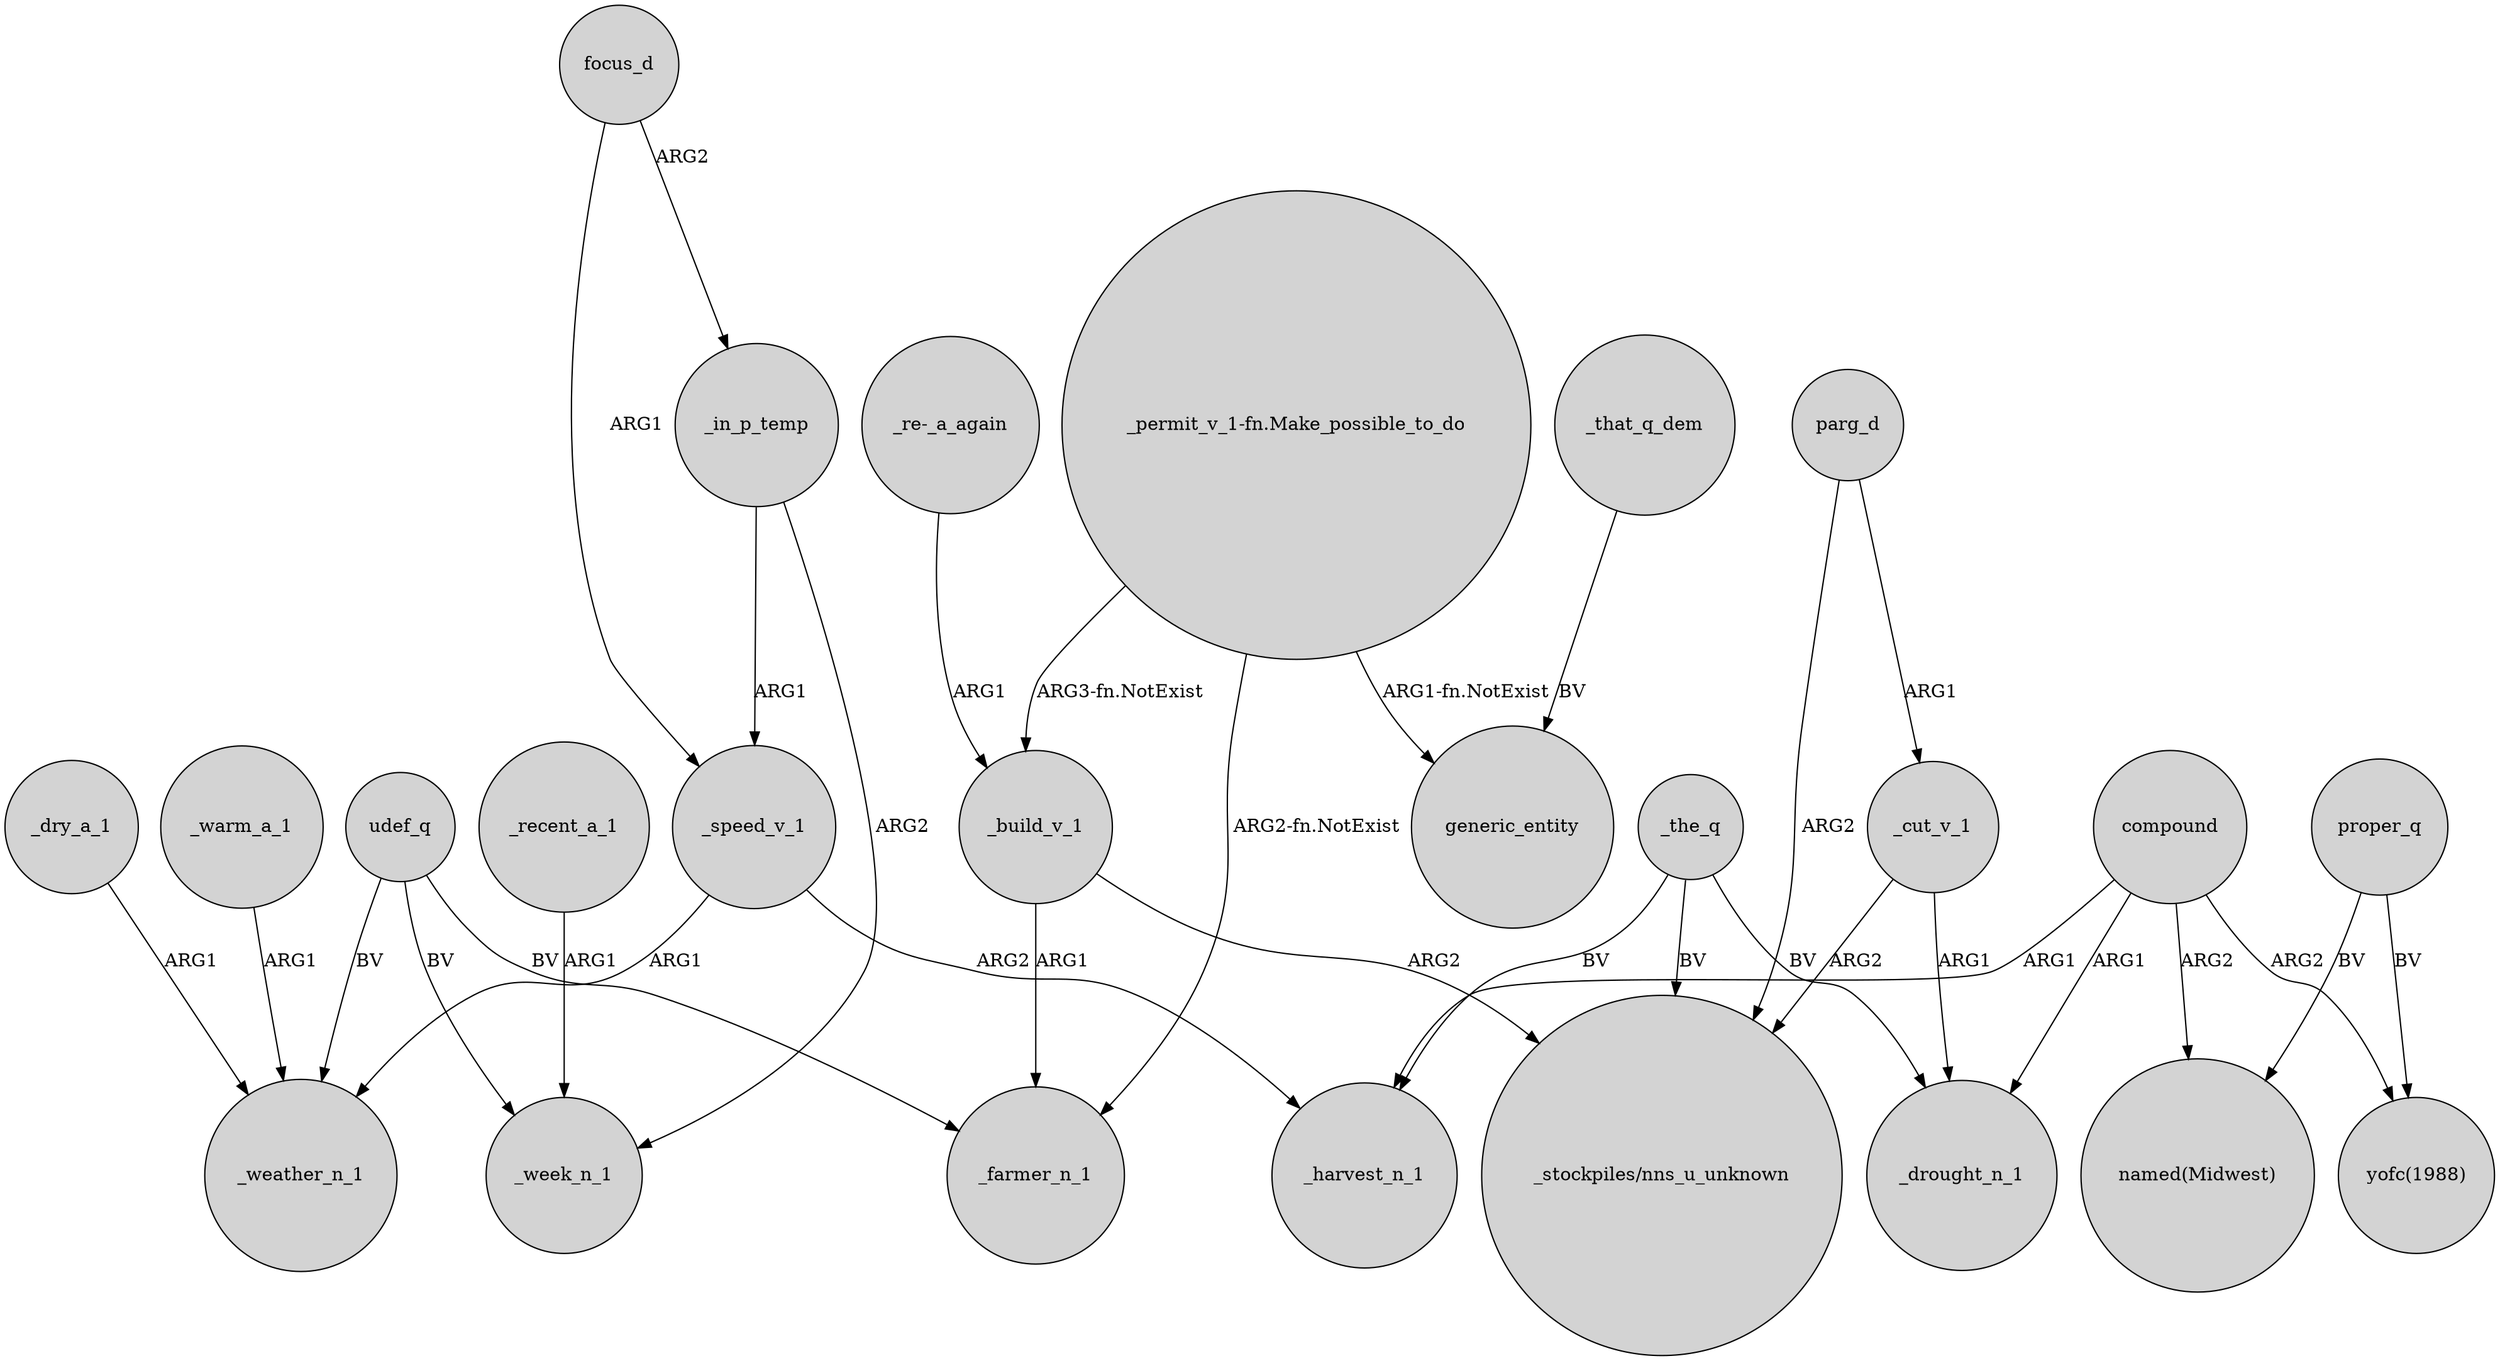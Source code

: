 digraph {
	node [shape=circle style=filled]
	focus_d -> _in_p_temp [label=ARG2]
	_that_q_dem -> generic_entity [label=BV]
	_the_q -> "_stockpiles/nns_u_unknown" [label=BV]
	_cut_v_1 -> "_stockpiles/nns_u_unknown" [label=ARG2]
	_speed_v_1 -> _weather_n_1 [label=ARG1]
	_in_p_temp -> _week_n_1 [label=ARG2]
	compound -> _drought_n_1 [label=ARG1]
	"_permit_v_1-fn.Make_possible_to_do" -> _farmer_n_1 [label="ARG2-fn.NotExist"]
	udef_q -> _weather_n_1 [label=BV]
	compound -> "named(Midwest)" [label=ARG2]
	"_permit_v_1-fn.Make_possible_to_do" -> _build_v_1 [label="ARG3-fn.NotExist"]
	compound -> _harvest_n_1 [label=ARG1]
	"_permit_v_1-fn.Make_possible_to_do" -> generic_entity [label="ARG1-fn.NotExist"]
	_speed_v_1 -> _harvest_n_1 [label=ARG2]
	"_re-_a_again" -> _build_v_1 [label=ARG1]
	udef_q -> _week_n_1 [label=BV]
	proper_q -> "yofc(1988)" [label=BV]
	_dry_a_1 -> _weather_n_1 [label=ARG1]
	_recent_a_1 -> _week_n_1 [label=ARG1]
	focus_d -> _speed_v_1 [label=ARG1]
	parg_d -> "_stockpiles/nns_u_unknown" [label=ARG2]
	_cut_v_1 -> _drought_n_1 [label=ARG1]
	_warm_a_1 -> _weather_n_1 [label=ARG1]
	udef_q -> _farmer_n_1 [label=BV]
	_build_v_1 -> _farmer_n_1 [label=ARG1]
	_the_q -> _harvest_n_1 [label=BV]
	parg_d -> _cut_v_1 [label=ARG1]
	_in_p_temp -> _speed_v_1 [label=ARG1]
	_build_v_1 -> "_stockpiles/nns_u_unknown" [label=ARG2]
	_the_q -> _drought_n_1 [label=BV]
	compound -> "yofc(1988)" [label=ARG2]
	proper_q -> "named(Midwest)" [label=BV]
}
